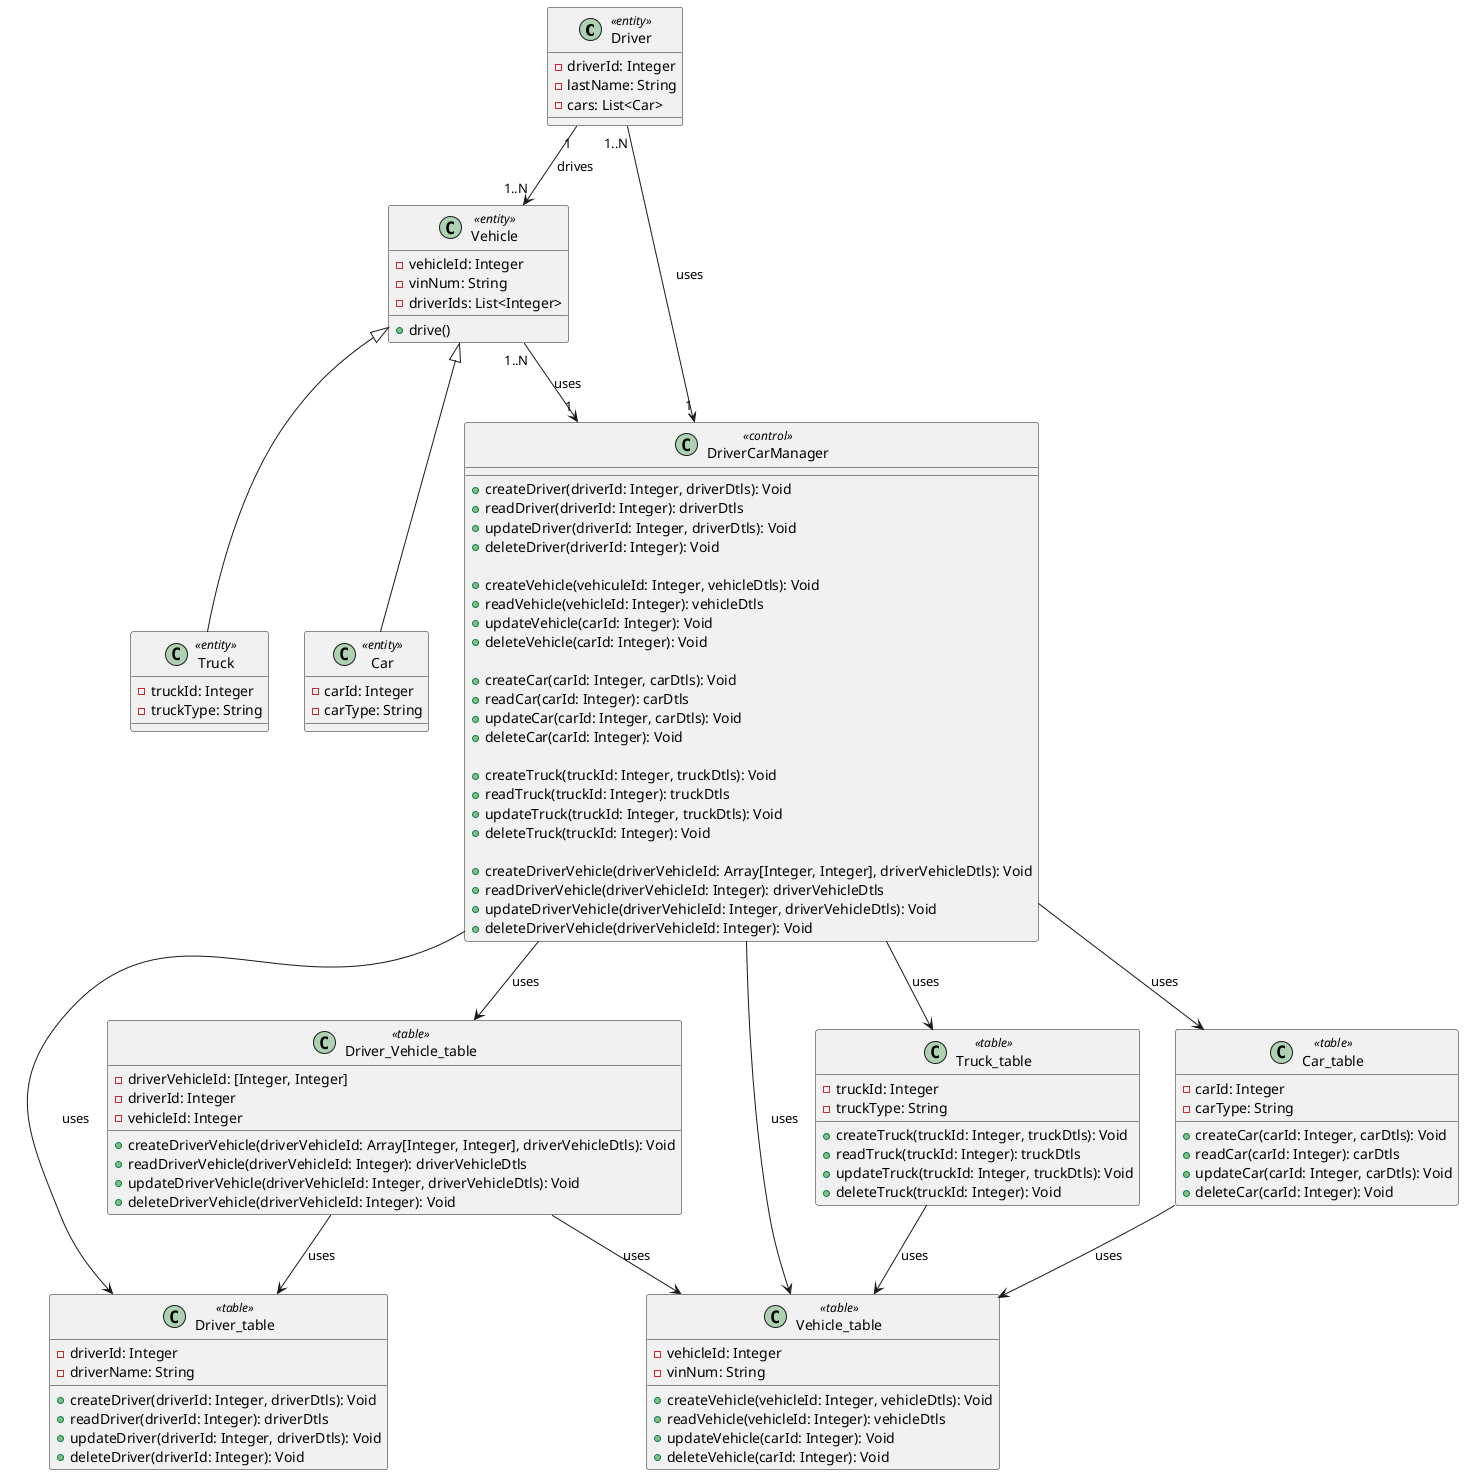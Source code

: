 '
' Vehicle Database Management System Class Diagram
' Version 4
'
' Alexander Ricciardi
' January 22, 2025
' 
@startuml

'
' Entity Classes
'
class "Driver" <<entity>> {
  -driverId: Integer
  -lastName: String
  -cars: List<Car>
}

class "Vehicle" <<entity>> {
  -vehicleId: Integer
  -vinNum: String
  -driverIds: List<Integer>
  +drive()
}

class "Truck" <<entity>> {
  -truckId: Integer
  -truckType: String
}

class "Car" <<entity>> {
  -carId: Integer
  -carType: String
}

'
' Control Class
'
class "DriverCarManager" <<control>> {
+createDriver(driverId: Integer, driverDtls): Void
+readDriver(driverId: Integer): driverDtls
+updateDriver(driverId: Integer, driverDtls): Void
+deleteDriver(driverId: Integer): Void

+createVehicle(vehiculeId: Integer, vehicleDtls): Void
+readVehicle(vehicleId: Integer): vehicleDtls
+updateVehicle(carId: Integer): Void
+deleteVehicle(carId: Integer): Void

+createCar(carId: Integer, carDtls): Void
+readCar(carId: Integer): carDtls
+updateCar(carId: Integer, carDtls): Void
+deleteCar(carId: Integer): Void

+createTruck(truckId: Integer, truckDtls): Void
+readTruck(truckId: Integer): truckDtls
+updateTruck(truckId: Integer, truckDtls): Void
+deleteTruck(truckId: Integer): Void

+createDriverVehicle(driverVehicleId: Array[Integer, Integer], driverVehicleDtls): Void
+readDriverVehicle(driverVehicleId: Integer): driverVehicleDtls
+updateDriverVehicle(driverVehicleId: Integer, driverVehicleDtls): Void
+deleteDriverVehicle(driverVehicleId: Integer): Void
}

'
' Table Classes
'
class "Driver_table" <<table>> {
  -driverId: Integer
  -driverName: String

  +createDriver(driverId: Integer, driverDtls): Void
  +readDriver(driverId: Integer): driverDtls
  +updateDriver(driverId: Integer, driverDtls): Void
  +deleteDriver(driverId: Integer): Void
}

class "Vehicle_table" <<table>> {
  -vehicleId: Integer
  -vinNum: String

  +createVehicle(vehicleId: Integer, vehicleDtls): Void
  +readVehicle(vehicleId: Integer): vehicleDtls
  +updateVehicle(carId: Integer): Void
  +deleteVehicle(carId: Integer): Void
}

class "Driver_Vehicle_table" <<table>> {
  -driverVehicleId: [Integer, Integer]
  -driverId: Integer
  -vehicleId: Integer

  +createDriverVehicle(driverVehicleId: Array[Integer, Integer], driverVehicleDtls): Void
  +readDriverVehicle(driverVehicleId: Integer): driverVehicleDtls
  +updateDriverVehicle(driverVehicleId: Integer, driverVehicleDtls): Void
  +deleteDriverVehicle(driverVehicleId: Integer): Void
}

class "Truck_table" <<table>> {
  -truckId: Integer
  -truckType: String

  +createTruck(truckId: Integer, truckDtls): Void
  +readTruck(truckId: Integer): truckDtls
  +updateTruck(truckId: Integer, truckDtls): Void
  +deleteTruck(truckId: Integer): Void
}

class "Car_table" <<table>> {
  -carId: Integer
  -carType: String

  +createCar(carId: Integer, carDtls): Void
  +readCar(carId: Integer): carDtls
  +updateCar(carId: Integer, carDtls): Void
  +deleteCar(carId: Integer): Void
}

'
' Relationships
'
' Inheritance (Vehicle is a superclass of Truck and Car)
Vehicle <|-- Truck
Vehicle <|-- Car

' Driver can drive many Vehicles (1..N)
Driver "1" --> "1..N" Vehicle : drives

' Driver and Vehicle both use the DriverCarManager
Driver "1..N" --> "1" DriverCarManager : uses
Vehicle "1..N" --> "1" DriverCarManager : uses

' DriverCarManager uses the database tables
DriverCarManager --> Driver_table : uses
DriverCarManager --> Vehicle_table : uses
DriverCarManager --> Car_table : uses
DriverCarManager --> Truck_table : uses
DriverCarManager --> Driver_Vehicle_table : uses

' Driver_Vehicle_table use the Driver_table and Vehicle_table
Driver_Vehicle_table --> Driver_table : uses
Driver_Vehicle_table --> Vehicle_table : uses

' Car_table and Truck_table use the Vehicle_table
Car_table --> Vehicle_table : uses
Truck_table --> Vehicle_table : uses

@enduml